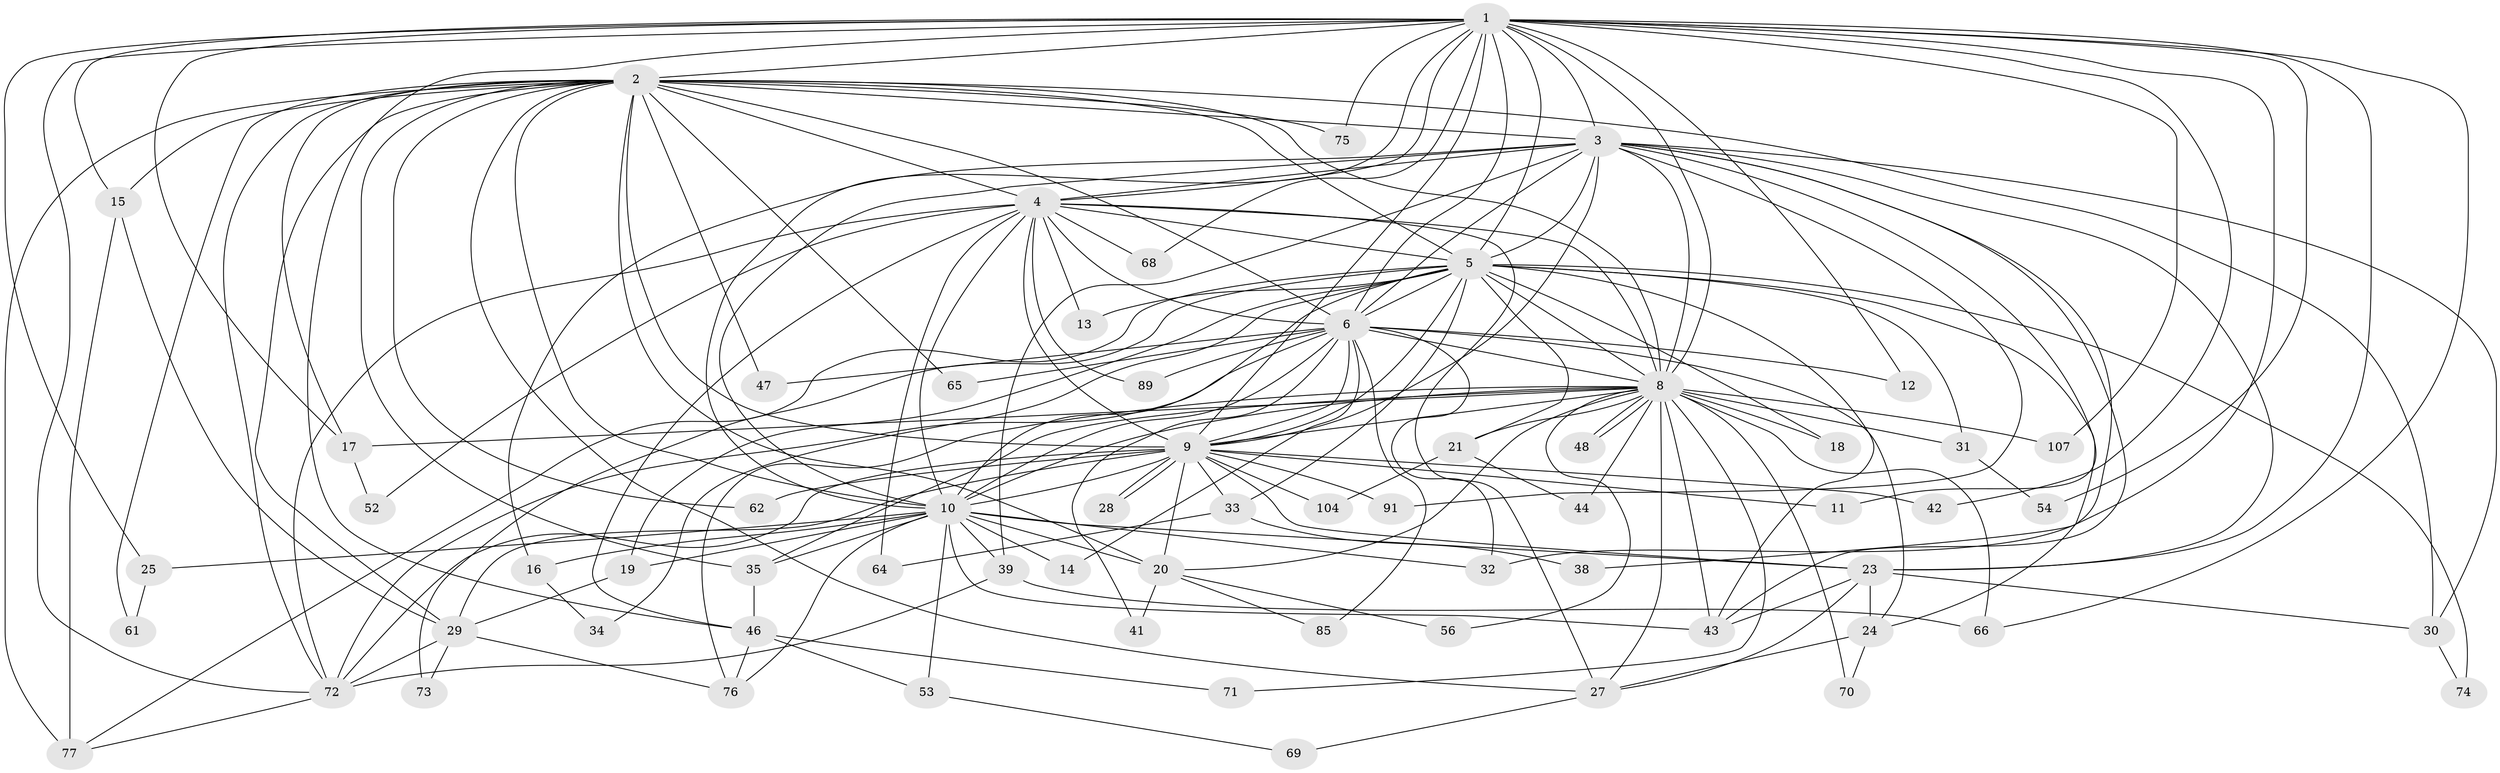 // original degree distribution, {23: 0.009174311926605505, 24: 0.009174311926605505, 17: 0.027522935779816515, 22: 0.009174311926605505, 20: 0.009174311926605505, 27: 0.009174311926605505, 25: 0.009174311926605505, 21: 0.009174311926605505, 2: 0.5504587155963303, 4: 0.09174311926605505, 3: 0.1743119266055046, 5: 0.05504587155963303, 6: 0.027522935779816515, 8: 0.009174311926605505}
// Generated by graph-tools (version 1.1) at 2025/17/03/04/25 18:17:34]
// undirected, 65 vertices, 176 edges
graph export_dot {
graph [start="1"]
  node [color=gray90,style=filled];
  1;
  2 [super="+55+88+100+105+50+81+7+67"];
  3;
  4;
  5;
  6;
  8;
  9;
  10;
  11;
  12;
  13;
  14;
  15;
  16;
  17 [super="+26"];
  18;
  19;
  20 [super="+22+92+37"];
  21;
  23 [super="+60+58"];
  24 [super="+51"];
  25;
  27 [super="+49+36+90"];
  28;
  29 [super="+57"];
  30;
  31;
  32 [super="+40"];
  33;
  34;
  35 [super="+45"];
  38;
  39;
  41;
  42;
  43 [super="+99+95"];
  44;
  46;
  47;
  48;
  52;
  53;
  54;
  56;
  61;
  62;
  64;
  65;
  66 [super="+103"];
  68;
  69;
  70;
  71;
  72 [super="+106+84+86+87+97"];
  73;
  74;
  75;
  76 [super="+78+102"];
  77 [super="+96+109+101"];
  85;
  89;
  91;
  104;
  107;
  1 -- 2 [weight=2];
  1 -- 3;
  1 -- 4;
  1 -- 5;
  1 -- 6;
  1 -- 8;
  1 -- 9;
  1 -- 10;
  1 -- 12;
  1 -- 15;
  1 -- 17;
  1 -- 25;
  1 -- 32;
  1 -- 42;
  1 -- 46;
  1 -- 54;
  1 -- 66;
  1 -- 68;
  1 -- 72;
  1 -- 75;
  1 -- 107;
  1 -- 23;
  2 -- 3 [weight=2];
  2 -- 4 [weight=2];
  2 -- 5 [weight=3];
  2 -- 6 [weight=3];
  2 -- 8 [weight=3];
  2 -- 9 [weight=5];
  2 -- 10 [weight=2];
  2 -- 15;
  2 -- 20;
  2 -- 29 [weight=2];
  2 -- 35;
  2 -- 47;
  2 -- 61;
  2 -- 65;
  2 -- 77 [weight=2];
  2 -- 62;
  2 -- 30 [weight=2];
  2 -- 27 [weight=2];
  2 -- 72;
  2 -- 17;
  2 -- 75;
  3 -- 4;
  3 -- 5;
  3 -- 6;
  3 -- 8;
  3 -- 9;
  3 -- 10;
  3 -- 11;
  3 -- 16;
  3 -- 23;
  3 -- 30;
  3 -- 38;
  3 -- 39;
  3 -- 43;
  3 -- 91;
  4 -- 5;
  4 -- 6;
  4 -- 8;
  4 -- 9;
  4 -- 10;
  4 -- 13;
  4 -- 27;
  4 -- 46;
  4 -- 52;
  4 -- 64;
  4 -- 68;
  4 -- 72;
  4 -- 89;
  5 -- 6;
  5 -- 8;
  5 -- 9;
  5 -- 10;
  5 -- 13;
  5 -- 18;
  5 -- 19;
  5 -- 21;
  5 -- 24;
  5 -- 31;
  5 -- 33;
  5 -- 34;
  5 -- 73;
  5 -- 74;
  5 -- 77;
  5 -- 43;
  6 -- 8;
  6 -- 9;
  6 -- 10;
  6 -- 12;
  6 -- 14;
  6 -- 32;
  6 -- 41;
  6 -- 47;
  6 -- 65;
  6 -- 85;
  6 -- 89;
  6 -- 72;
  6 -- 24;
  8 -- 9;
  8 -- 10;
  8 -- 18;
  8 -- 21;
  8 -- 31;
  8 -- 35;
  8 -- 44;
  8 -- 48;
  8 -- 48;
  8 -- 56;
  8 -- 66;
  8 -- 70;
  8 -- 71;
  8 -- 107;
  8 -- 27;
  8 -- 76;
  8 -- 43;
  8 -- 17;
  8 -- 20;
  9 -- 10;
  9 -- 11;
  9 -- 20 [weight=2];
  9 -- 23;
  9 -- 28;
  9 -- 28;
  9 -- 33;
  9 -- 42;
  9 -- 62;
  9 -- 91;
  9 -- 104;
  9 -- 72;
  9 -- 29;
  10 -- 14;
  10 -- 16;
  10 -- 19;
  10 -- 25;
  10 -- 39;
  10 -- 43;
  10 -- 53;
  10 -- 76;
  10 -- 32;
  10 -- 35;
  10 -- 20;
  10 -- 23;
  15 -- 77;
  15 -- 29;
  16 -- 34;
  17 -- 52;
  19 -- 29;
  20 -- 85;
  20 -- 56;
  20 -- 41;
  21 -- 44;
  21 -- 104;
  23 -- 24;
  23 -- 27 [weight=2];
  23 -- 43;
  23 -- 30;
  24 -- 70;
  24 -- 27;
  25 -- 61;
  27 -- 69;
  29 -- 72;
  29 -- 76;
  29 -- 73;
  30 -- 74;
  31 -- 54;
  33 -- 38;
  33 -- 64;
  35 -- 46;
  39 -- 72;
  39 -- 66;
  46 -- 53;
  46 -- 71;
  46 -- 76;
  53 -- 69;
  72 -- 77;
}
